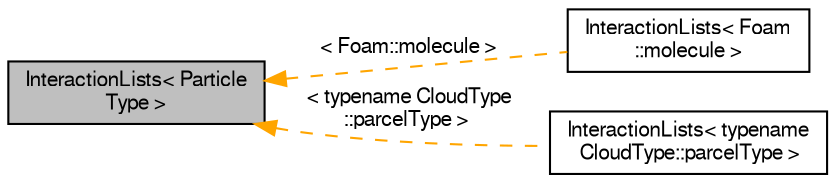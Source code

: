 digraph "InteractionLists&lt; ParticleType &gt;"
{
  bgcolor="transparent";
  edge [fontname="FreeSans",fontsize="10",labelfontname="FreeSans",labelfontsize="10"];
  node [fontname="FreeSans",fontsize="10",shape=record];
  rankdir="LR";
  Node0 [label="InteractionLists\< Particle\lType \>",height=0.2,width=0.4,color="black", fillcolor="grey75", style="filled", fontcolor="black"];
  Node0 -> Node1 [dir="back",color="orange",fontsize="10",style="dashed",label=" \< Foam::molecule \>" ,fontname="FreeSans"];
  Node1 [label="InteractionLists\< Foam\l::molecule \>",height=0.2,width=0.4,color="black",URL="$a23578.html"];
  Node0 -> Node2 [dir="back",color="orange",fontsize="10",style="dashed",label=" \< typename CloudType\l::parcelType \>" ,fontname="FreeSans"];
  Node2 [label="InteractionLists\< typename\l CloudType::parcelType \>",height=0.2,width=0.4,color="black",URL="$a23578.html"];
}
